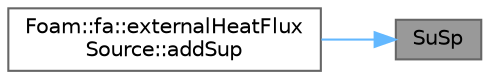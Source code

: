 digraph "SuSp"
{
 // LATEX_PDF_SIZE
  bgcolor="transparent";
  edge [fontname=Helvetica,fontsize=10,labelfontname=Helvetica,labelfontsize=10];
  node [fontname=Helvetica,fontsize=10,shape=box,height=0.2,width=0.4];
  rankdir="RL";
  Node1 [id="Node000001",label="SuSp",height=0.2,width=0.4,color="gray40", fillcolor="grey60", style="filled", fontcolor="black",tooltip=" "];
  Node1 -> Node2 [id="edge1_Node000001_Node000002",dir="back",color="steelblue1",style="solid",tooltip=" "];
  Node2 [id="Node000002",label="Foam::fa::externalHeatFlux\lSource::addSup",height=0.2,width=0.4,color="grey40", fillcolor="white", style="filled",URL="$classFoam_1_1fa_1_1externalHeatFluxSource.html#a64d6bc2e76b29c01f5207051f0d8aa2e",tooltip=" "];
}
